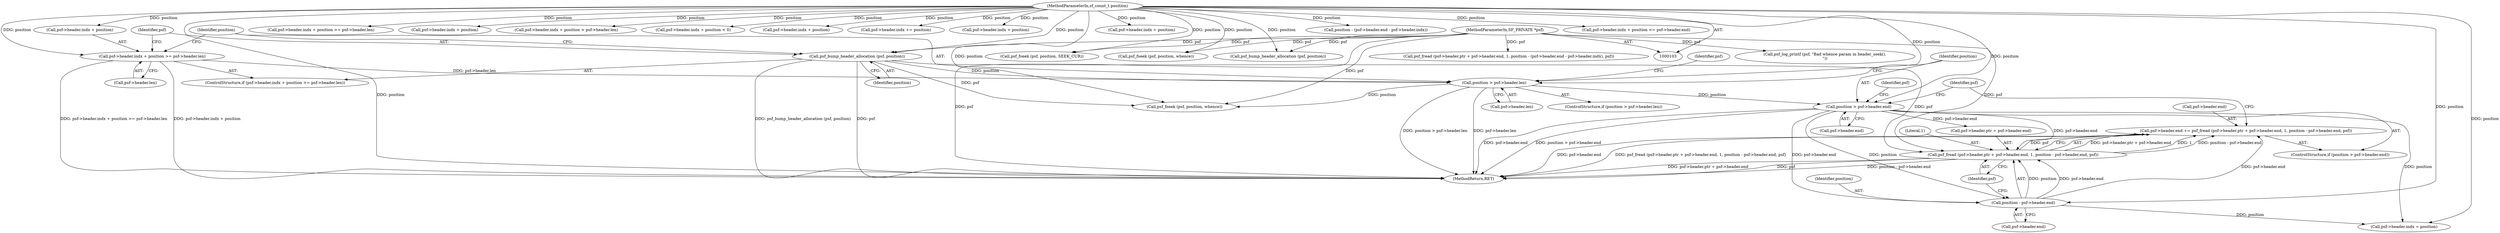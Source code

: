 digraph "0_libsndfile_708e996c87c5fae77b104ccfeb8f6db784c32074_14@API" {
"1000151" [label="(Call,psf->header.end += psf_fread (psf->header.ptr + psf->header.end, 1, position - psf->header.end, psf))"];
"1000157" [label="(Call,psf_fread (psf->header.ptr + psf->header.end, 1, position - psf->header.end, psf))"];
"1000144" [label="(Call,position > psf->header.end)"];
"1000130" [label="(Call,position > psf->header.len)"];
"1000126" [label="(Call,psf_bump_header_allocation (psf, position))"];
"1000104" [label="(MethodParameterIn,SF_PRIVATE *psf)"];
"1000105" [label="(MethodParameterIn,sf_count_t position)"];
"1000113" [label="(Call,psf->header.indx + position >= psf->header.len)"];
"1000170" [label="(Call,position - psf->header.end)"];
"1000139" [label="(Identifier,psf)"];
"1000188" [label="(Call,psf->header.indx + position >= psf->header.len)"];
"1000126" [label="(Call,psf_bump_header_allocation (psf, position))"];
"1000128" [label="(Identifier,position)"];
"1000258" [label="(Call,psf->header.indx + position)"];
"1000151" [label="(Call,psf->header.end += psf_fread (psf->header.ptr + psf->header.end, 1, position - psf->header.end, psf))"];
"1000334" [label="(Call,psf_log_printf (psf, \"Bad whence param in header_seek().\n\"))"];
"1000257" [label="(Call,psf->header.indx + position > psf->header.len)"];
"1000177" [label="(Identifier,psf)"];
"1000130" [label="(Call,position > psf->header.len)"];
"1000143" [label="(ControlStructure,if (position > psf->header.end))"];
"1000157" [label="(Call,psf_fread (psf->header.ptr + psf->header.end, 1, position - psf->header.end, psf))"];
"1000205" [label="(Call,psf->header.indx + position < 0)"];
"1000104" [label="(MethodParameterIn,SF_PRIVATE *psf)"];
"1000206" [label="(Call,psf->header.indx + position)"];
"1000248" [label="(Call,psf->header.indx += position)"];
"1000171" [label="(Identifier,position)"];
"1000189" [label="(Call,psf->header.indx + position)"];
"1000113" [label="(Call,psf->header.indx + position >= psf->header.len)"];
"1000138" [label="(Call,psf_fseek (psf, position, whence))"];
"1000169" [label="(Literal,1)"];
"1000146" [label="(Call,psf->header.end)"];
"1000129" [label="(ControlStructure,if (position > psf->header.len))"];
"1000178" [label="(Call,psf->header.indx = position)"];
"1000131" [label="(Identifier,position)"];
"1000127" [label="(Identifier,psf)"];
"1000112" [label="(ControlStructure,if (psf->header.indx + position >= psf->header.len))"];
"1000293" [label="(Call,psf_fread (psf->header.ptr + psf->header.end, 1, position - (psf->header.end - psf->header.indx), psf))"];
"1000235" [label="(Call,psf->header.indx + position)"];
"1000228" [label="(Call,psf_fseek (psf, position, whence))"];
"1000282" [label="(Call,psf_fseek (psf, position, SEEK_CUR))"];
"1000154" [label="(Identifier,psf)"];
"1000201" [label="(Call,psf_bump_header_allocation (psf, position))"];
"1000306" [label="(Call,position - (psf->header.end - psf->header.indx))"];
"1000152" [label="(Call,psf->header.end)"];
"1000170" [label="(Call,position - psf->header.end)"];
"1000132" [label="(Call,psf->header.len)"];
"1000114" [label="(Call,psf->header.indx + position)"];
"1000145" [label="(Identifier,position)"];
"1000234" [label="(Call,psf->header.indx + position <= psf->header.end)"];
"1000339" [label="(MethodReturn,RET)"];
"1000105" [label="(MethodParameterIn,sf_count_t position)"];
"1000158" [label="(Call,psf->header.ptr + psf->header.end)"];
"1000172" [label="(Call,psf->header.end)"];
"1000121" [label="(Call,psf->header.len)"];
"1000181" [label="(Identifier,psf)"];
"1000144" [label="(Call,position > psf->header.end)"];
"1000151" -> "1000143"  [label="AST: "];
"1000151" -> "1000157"  [label="CFG: "];
"1000152" -> "1000151"  [label="AST: "];
"1000157" -> "1000151"  [label="AST: "];
"1000181" -> "1000151"  [label="CFG: "];
"1000151" -> "1000339"  [label="DDG: psf_fread (psf->header.ptr + psf->header.end, 1, position - psf->header.end, psf)"];
"1000151" -> "1000339"  [label="DDG: psf->header.end"];
"1000157" -> "1000151"  [label="DDG: psf->header.ptr + psf->header.end"];
"1000157" -> "1000151"  [label="DDG: 1"];
"1000157" -> "1000151"  [label="DDG: position - psf->header.end"];
"1000157" -> "1000151"  [label="DDG: psf"];
"1000170" -> "1000151"  [label="DDG: psf->header.end"];
"1000157" -> "1000177"  [label="CFG: "];
"1000158" -> "1000157"  [label="AST: "];
"1000169" -> "1000157"  [label="AST: "];
"1000170" -> "1000157"  [label="AST: "];
"1000177" -> "1000157"  [label="AST: "];
"1000157" -> "1000339"  [label="DDG: psf->header.ptr + psf->header.end"];
"1000157" -> "1000339"  [label="DDG: psf"];
"1000157" -> "1000339"  [label="DDG: position - psf->header.end"];
"1000144" -> "1000157"  [label="DDG: psf->header.end"];
"1000170" -> "1000157"  [label="DDG: position"];
"1000170" -> "1000157"  [label="DDG: psf->header.end"];
"1000126" -> "1000157"  [label="DDG: psf"];
"1000104" -> "1000157"  [label="DDG: psf"];
"1000144" -> "1000143"  [label="AST: "];
"1000144" -> "1000146"  [label="CFG: "];
"1000145" -> "1000144"  [label="AST: "];
"1000146" -> "1000144"  [label="AST: "];
"1000154" -> "1000144"  [label="CFG: "];
"1000181" -> "1000144"  [label="CFG: "];
"1000144" -> "1000339"  [label="DDG: position > psf->header.end"];
"1000144" -> "1000339"  [label="DDG: psf->header.end"];
"1000130" -> "1000144"  [label="DDG: position"];
"1000105" -> "1000144"  [label="DDG: position"];
"1000144" -> "1000158"  [label="DDG: psf->header.end"];
"1000144" -> "1000170"  [label="DDG: position"];
"1000144" -> "1000170"  [label="DDG: psf->header.end"];
"1000144" -> "1000178"  [label="DDG: position"];
"1000130" -> "1000129"  [label="AST: "];
"1000130" -> "1000132"  [label="CFG: "];
"1000131" -> "1000130"  [label="AST: "];
"1000132" -> "1000130"  [label="AST: "];
"1000139" -> "1000130"  [label="CFG: "];
"1000145" -> "1000130"  [label="CFG: "];
"1000130" -> "1000339"  [label="DDG: position > psf->header.len"];
"1000130" -> "1000339"  [label="DDG: psf->header.len"];
"1000126" -> "1000130"  [label="DDG: position"];
"1000105" -> "1000130"  [label="DDG: position"];
"1000113" -> "1000130"  [label="DDG: psf->header.len"];
"1000130" -> "1000138"  [label="DDG: position"];
"1000126" -> "1000112"  [label="AST: "];
"1000126" -> "1000128"  [label="CFG: "];
"1000127" -> "1000126"  [label="AST: "];
"1000128" -> "1000126"  [label="AST: "];
"1000131" -> "1000126"  [label="CFG: "];
"1000126" -> "1000339"  [label="DDG: psf_bump_header_allocation (psf, position)"];
"1000126" -> "1000339"  [label="DDG: psf"];
"1000104" -> "1000126"  [label="DDG: psf"];
"1000105" -> "1000126"  [label="DDG: position"];
"1000126" -> "1000138"  [label="DDG: psf"];
"1000104" -> "1000103"  [label="AST: "];
"1000104" -> "1000339"  [label="DDG: psf"];
"1000104" -> "1000138"  [label="DDG: psf"];
"1000104" -> "1000201"  [label="DDG: psf"];
"1000104" -> "1000228"  [label="DDG: psf"];
"1000104" -> "1000282"  [label="DDG: psf"];
"1000104" -> "1000293"  [label="DDG: psf"];
"1000104" -> "1000334"  [label="DDG: psf"];
"1000105" -> "1000103"  [label="AST: "];
"1000105" -> "1000339"  [label="DDG: position"];
"1000105" -> "1000113"  [label="DDG: position"];
"1000105" -> "1000114"  [label="DDG: position"];
"1000105" -> "1000138"  [label="DDG: position"];
"1000105" -> "1000170"  [label="DDG: position"];
"1000105" -> "1000178"  [label="DDG: position"];
"1000105" -> "1000188"  [label="DDG: position"];
"1000105" -> "1000189"  [label="DDG: position"];
"1000105" -> "1000201"  [label="DDG: position"];
"1000105" -> "1000205"  [label="DDG: position"];
"1000105" -> "1000206"  [label="DDG: position"];
"1000105" -> "1000228"  [label="DDG: position"];
"1000105" -> "1000234"  [label="DDG: position"];
"1000105" -> "1000235"  [label="DDG: position"];
"1000105" -> "1000248"  [label="DDG: position"];
"1000105" -> "1000257"  [label="DDG: position"];
"1000105" -> "1000258"  [label="DDG: position"];
"1000105" -> "1000282"  [label="DDG: position"];
"1000105" -> "1000306"  [label="DDG: position"];
"1000113" -> "1000112"  [label="AST: "];
"1000113" -> "1000121"  [label="CFG: "];
"1000114" -> "1000113"  [label="AST: "];
"1000121" -> "1000113"  [label="AST: "];
"1000127" -> "1000113"  [label="CFG: "];
"1000131" -> "1000113"  [label="CFG: "];
"1000113" -> "1000339"  [label="DDG: psf->header.indx + position >= psf->header.len"];
"1000113" -> "1000339"  [label="DDG: psf->header.indx + position"];
"1000170" -> "1000172"  [label="CFG: "];
"1000171" -> "1000170"  [label="AST: "];
"1000172" -> "1000170"  [label="AST: "];
"1000177" -> "1000170"  [label="CFG: "];
"1000170" -> "1000178"  [label="DDG: position"];
}
